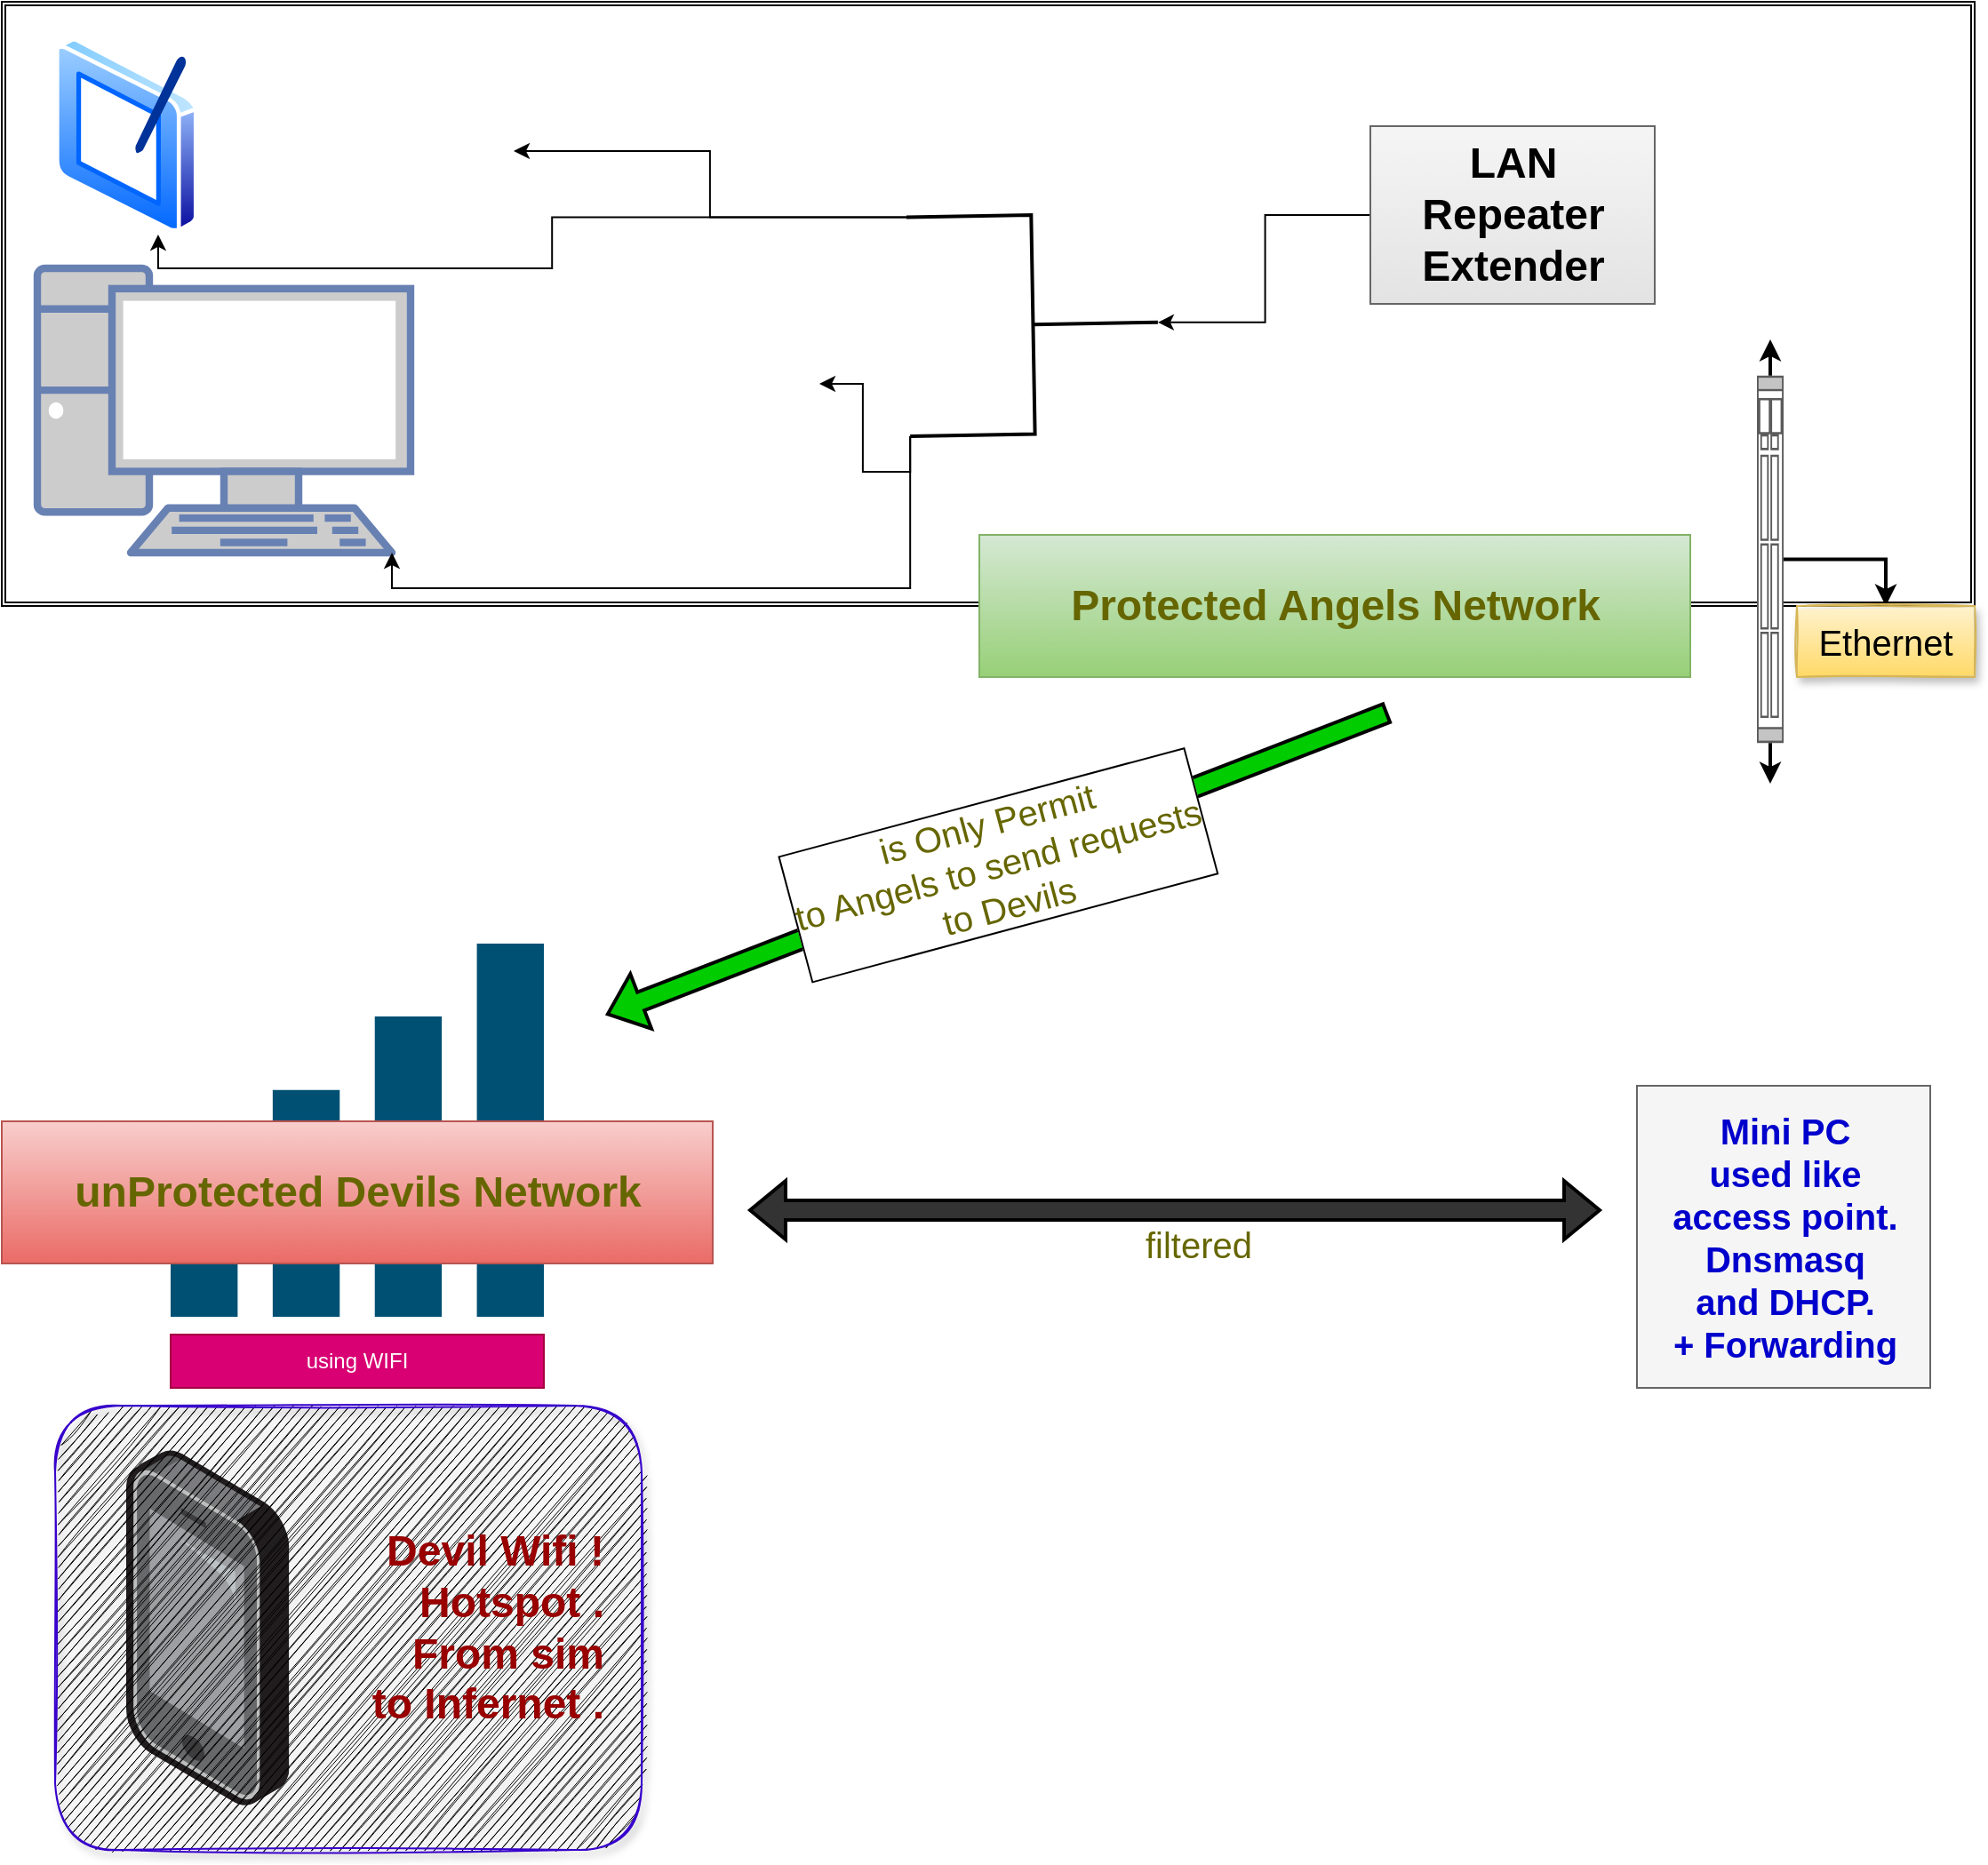 <mxfile version="15.8.6" type="device"><diagram id="Szz5_gPPQ2GqdJK-evRI" name="Page-1"><mxGraphModel dx="2272" dy="664" grid="1" gridSize="10" guides="1" tooltips="1" connect="1" arrows="1" fold="1" page="1" pageScale="1" pageWidth="850" pageHeight="1100" math="0" shadow="0"><root><mxCell id="0"/><mxCell id="1" parent="0"/><mxCell id="tJg0-VfT8F7e0HjMfldY-2" value="" style="points=[];aspect=fixed;html=1;align=center;shadow=0;dashed=0;image;image=img/lib/allied_telesis/computer_and_terminals/Smartphone.svg;" vertex="1" parent="1"><mxGeometry x="-200" y="815" width="91.67" height="200" as="geometry"/></mxCell><mxCell id="tJg0-VfT8F7e0HjMfldY-9" value="&lt;div style=&quot;font-size: 20px;&quot;&gt;&lt;font style=&quot;font-size: 20px;&quot; color=&quot;#0000CC&quot;&gt;Mini PC&lt;/font&gt;&lt;/div&gt;&lt;div style=&quot;font-size: 20px;&quot;&gt;&lt;font style=&quot;font-size: 20px;&quot; color=&quot;#0000CC&quot;&gt;used like&lt;/font&gt;&lt;/div&gt;&lt;div style=&quot;font-size: 20px;&quot;&gt;&lt;font style=&quot;font-size: 20px;&quot; color=&quot;#0000CC&quot;&gt;access point.&lt;/font&gt;&lt;/div&gt;&lt;div style=&quot;font-size: 20px;&quot;&gt;&lt;font style=&quot;font-size: 20px;&quot; color=&quot;#0000CC&quot;&gt;Dnsmasq&lt;/font&gt;&lt;/div&gt;&lt;div style=&quot;font-size: 20px;&quot;&gt;&lt;font style=&quot;font-size: 20px;&quot; color=&quot;#0000CC&quot;&gt;and DHCP.&lt;/font&gt;&lt;/div&gt;&lt;div style=&quot;font-size: 20px;&quot;&gt;&lt;font style=&quot;font-size: 20px;&quot; color=&quot;#0000CC&quot;&gt;+ Forwarding&lt;br style=&quot;font-size: 20px;&quot;&gt;&lt;/font&gt;&lt;/div&gt;" style="text;strokeColor=#666666;fillColor=#f5f5f5;html=1;fontSize=20;fontStyle=1;verticalAlign=middle;align=center;fontColor=#333333;" vertex="1" parent="1"><mxGeometry x="650" y="610" width="165" height="170" as="geometry"/></mxCell><mxCell id="tJg0-VfT8F7e0HjMfldY-10" value="&lt;div align=&quot;right&quot;&gt;&lt;font color=&quot;#990000&quot;&gt;&amp;nbsp;&amp;nbsp; Devil Wifi ! &amp;nbsp;&amp;nbsp; &lt;br&gt;&lt;/font&gt;&lt;/div&gt;&lt;div align=&quot;right&quot;&gt;&lt;font color=&quot;#990000&quot;&gt;Hotspot .&amp;nbsp;&amp;nbsp;&amp;nbsp; &lt;br&gt;&lt;/font&gt;&lt;/div&gt;&lt;div align=&quot;right&quot;&gt;&lt;font color=&quot;#990000&quot;&gt;From sim&amp;nbsp;&amp;nbsp;&amp;nbsp; &lt;br&gt;&lt;/font&gt;&lt;/div&gt;&lt;div align=&quot;right&quot;&gt;&lt;font color=&quot;#990000&quot;&gt;to Infernet .&amp;nbsp;&amp;nbsp;&amp;nbsp; &lt;br&gt;&lt;/font&gt;&lt;/div&gt;" style="text;strokeColor=#3700CC;fillColor=#000000;html=1;fontSize=24;fontStyle=1;verticalAlign=middle;align=right;fontColor=#ffffff;rounded=1;shadow=1;glass=0;sketch=1;imageVerticalAlign=middle;" vertex="1" parent="1"><mxGeometry x="-240" y="790" width="330" height="250" as="geometry"/></mxCell><mxCell id="tJg0-VfT8F7e0HjMfldY-11" value="" style="shape=ext;double=1;rounded=0;whiteSpace=wrap;html=1;fontColor=#990000;fillColor=none;" vertex="1" parent="1"><mxGeometry x="-270" width="1110" height="340" as="geometry"/></mxCell><mxCell id="tJg0-VfT8F7e0HjMfldY-12" value="" style="aspect=fixed;perimeter=ellipsePerimeter;html=1;align=center;shadow=0;dashed=0;spacingTop=3;image;image=img/lib/active_directory/tablet_pc.svg;labelBackgroundColor=none;fontColor=#990000;fillColor=none;" vertex="1" parent="1"><mxGeometry x="-240" y="20" width="80.3" height="110" as="geometry"/></mxCell><mxCell id="tJg0-VfT8F7e0HjMfldY-13" value="" style="fontColor=#0066CC;verticalAlign=top;verticalLabelPosition=bottom;labelPosition=center;align=center;html=1;outlineConnect=0;fillColor=#CCCCCC;strokeColor=#6881B3;gradientColor=none;gradientDirection=north;strokeWidth=2;shape=mxgraph.networks.pc;labelBackgroundColor=none;" vertex="1" parent="1"><mxGeometry x="-250" y="150" width="210" height="160" as="geometry"/></mxCell><mxCell id="tJg0-VfT8F7e0HjMfldY-14" value="" style="shape=image;html=1;verticalAlign=top;verticalLabelPosition=bottom;labelBackgroundColor=#ffffff;imageAspect=0;aspect=fixed;image=https://cdn0.iconfinder.com/data/icons/luisance_pack/128/ordinateur_portable_eteint.png;fontColor=#990000;fillColor=none;" vertex="1" parent="1"><mxGeometry y="120" width="190" height="190" as="geometry"/></mxCell><mxCell id="tJg0-VfT8F7e0HjMfldY-15" value="" style="shape=image;html=1;verticalAlign=top;verticalLabelPosition=bottom;labelBackgroundColor=#ffffff;imageAspect=0;aspect=fixed;image=https://cdn3.iconfinder.com/data/icons/flatforlinux/128/9-Mac%20Mini%20CD.png;fontColor=#990000;fillColor=none;" vertex="1" parent="1"><mxGeometry x="-130" y="10" width="148" height="148" as="geometry"/></mxCell><mxCell id="tJg0-VfT8F7e0HjMfldY-17" value="&lt;font color=&quot;#666600&quot;&gt;Protected Angels Network&lt;/font&gt;" style="text;strokeColor=#82b366;fillColor=#d5e8d4;html=1;fontSize=24;fontStyle=1;verticalAlign=middle;align=center;labelBackgroundColor=none;gradientColor=#97d077;" vertex="1" parent="1"><mxGeometry x="280" y="300" width="400" height="80" as="geometry"/></mxCell><mxCell id="tJg0-VfT8F7e0HjMfldY-25" style="edgeStyle=orthogonalEdgeStyle;rounded=0;orthogonalLoop=1;jettySize=auto;html=1;exitX=1;exitY=0;exitDx=0;exitDy=0;exitPerimeter=0;fontColor=#666600;" edge="1" parent="1" source="tJg0-VfT8F7e0HjMfldY-18" target="tJg0-VfT8F7e0HjMfldY-14"><mxGeometry relative="1" as="geometry"/></mxCell><mxCell id="tJg0-VfT8F7e0HjMfldY-26" style="edgeStyle=orthogonalEdgeStyle;rounded=0;orthogonalLoop=1;jettySize=auto;html=1;exitX=1;exitY=1;exitDx=0;exitDy=0;exitPerimeter=0;fontColor=#666600;" edge="1" parent="1" source="tJg0-VfT8F7e0HjMfldY-18" target="tJg0-VfT8F7e0HjMfldY-15"><mxGeometry relative="1" as="geometry"/></mxCell><mxCell id="tJg0-VfT8F7e0HjMfldY-27" style="edgeStyle=orthogonalEdgeStyle;rounded=0;orthogonalLoop=1;jettySize=auto;html=1;exitX=1;exitY=1;exitDx=0;exitDy=0;exitPerimeter=0;entryX=0.722;entryY=1.009;entryDx=0;entryDy=0;entryPerimeter=0;fontColor=#666600;" edge="1" parent="1" source="tJg0-VfT8F7e0HjMfldY-18" target="tJg0-VfT8F7e0HjMfldY-12"><mxGeometry relative="1" as="geometry"/></mxCell><mxCell id="tJg0-VfT8F7e0HjMfldY-28" style="edgeStyle=orthogonalEdgeStyle;rounded=0;orthogonalLoop=1;jettySize=auto;html=1;exitX=1;exitY=0;exitDx=0;exitDy=0;exitPerimeter=0;entryX=0.95;entryY=1;entryDx=0;entryDy=0;entryPerimeter=0;fontColor=#666600;" edge="1" parent="1" source="tJg0-VfT8F7e0HjMfldY-18" target="tJg0-VfT8F7e0HjMfldY-13"><mxGeometry relative="1" as="geometry"/></mxCell><mxCell id="tJg0-VfT8F7e0HjMfldY-18" value="" style="strokeWidth=2;html=1;shape=mxgraph.flowchart.annotation_2;align=left;labelPosition=right;pointerEvents=1;labelBackgroundColor=none;fontColor=#666600;fillColor=default;rotation=-181;" vertex="1" parent="1"><mxGeometry x="240" y="120" width="140.46" height="123.25" as="geometry"/></mxCell><mxCell id="tJg0-VfT8F7e0HjMfldY-42" style="edgeStyle=orthogonalEdgeStyle;rounded=0;orthogonalLoop=1;jettySize=auto;html=1;exitX=0.5;exitY=0;exitDx=0;exitDy=0;fontColor=#666600;startArrow=classic;startFill=1;jumpSize=6;strokeWidth=2;" edge="1" parent="1" source="tJg0-VfT8F7e0HjMfldY-29" target="tJg0-VfT8F7e0HjMfldY-30"><mxGeometry relative="1" as="geometry"/></mxCell><mxCell id="tJg0-VfT8F7e0HjMfldY-29" value="" style="shape=image;verticalLabelPosition=bottom;labelBackgroundColor=#ffffff;verticalAlign=top;aspect=fixed;imageAspect=0;image=https://www.tuxboard.com/photos/2019/12/mini_PC_Beelink_T4-174x160.png;" vertex="1" parent="1"><mxGeometry x="638" y="440" width="174" height="160" as="geometry"/></mxCell><mxCell id="tJg0-VfT8F7e0HjMfldY-30" value="" style="shape=image;verticalLabelPosition=bottom;labelBackgroundColor=#ffffff;verticalAlign=top;aspect=fixed;imageAspect=0;image=https://cdn.vergleich.org/img/comparison-tables/avm-fritzwlan-repeater-3000-150x150.jpg;" vertex="1" parent="1"><mxGeometry x="650" y="40" width="150" height="150" as="geometry"/></mxCell><mxCell id="tJg0-VfT8F7e0HjMfldY-37" value="" style="points=[[0,0.58,0],[0.09,0.58,0],[0.36,0.39,0],[0.64,0.195,0],[0.91,0,0],[1,0,0],[1,0.25,0],[1,0.5,0],[1,0.75,0],[1,1,0],[0,1,0],[0.09,1,0],[0.36,1,0],[0.64,1,0],[0.91,1,0],[0,0.79,0]];verticalLabelPosition=bottom;sketch=0;html=1;verticalAlign=top;aspect=fixed;align=center;pointerEvents=1;shape=mxgraph.cisco19.wifi_indicator;fillColor=#005073;strokeColor=none;labelBackgroundColor=none;fontColor=#666600;" vertex="1" parent="1"><mxGeometry x="-175" y="530" width="210" height="210" as="geometry"/></mxCell><mxCell id="tJg0-VfT8F7e0HjMfldY-38" value="&lt;font color=&quot;#666600&quot;&gt;unProtected Devils Network&lt;/font&gt;" style="text;strokeColor=#b85450;fillColor=#f8cecc;html=1;fontSize=24;fontStyle=1;verticalAlign=middle;align=center;labelBackgroundColor=none;gradientColor=#ea6b66;" vertex="1" parent="1"><mxGeometry x="-270" y="630" width="400" height="80" as="geometry"/></mxCell><mxCell id="tJg0-VfT8F7e0HjMfldY-40" style="edgeStyle=orthogonalEdgeStyle;rounded=0;orthogonalLoop=1;jettySize=auto;html=1;entryX=0;entryY=0.5;entryDx=0;entryDy=0;entryPerimeter=0;fontColor=#666600;" edge="1" parent="1" source="tJg0-VfT8F7e0HjMfldY-39" target="tJg0-VfT8F7e0HjMfldY-18"><mxGeometry relative="1" as="geometry"/></mxCell><mxCell id="tJg0-VfT8F7e0HjMfldY-39" value="&lt;div&gt;LAN&lt;br&gt;&lt;/div&gt;&lt;div&gt;Repeater&lt;/div&gt;&lt;div&gt;Extender&lt;br&gt;&lt;/div&gt;" style="text;strokeColor=#666666;fillColor=#f5f5f5;html=1;fontSize=24;fontStyle=1;verticalAlign=middle;align=center;gradientColor=#E3E3E3;" vertex="1" parent="1"><mxGeometry x="500" y="70" width="160" height="100" as="geometry"/></mxCell><mxCell id="tJg0-VfT8F7e0HjMfldY-44" style="edgeStyle=orthogonalEdgeStyle;rounded=0;jumpSize=6;orthogonalLoop=1;jettySize=auto;html=1;fontSize=20;fontColor=#666600;startArrow=none;startFill=0;strokeWidth=2;entryX=0.5;entryY=0;entryDx=0;entryDy=0;" edge="1" parent="1" source="tJg0-VfT8F7e0HjMfldY-41" target="tJg0-VfT8F7e0HjMfldY-45"><mxGeometry relative="1" as="geometry"><mxPoint x="780" y="400" as="targetPoint"/></mxGeometry></mxCell><mxCell id="tJg0-VfT8F7e0HjMfldY-41" value="" style="shape=mxgraph.rack.cisco.cisco_catalyst_4948_10_gigabit_ethernet_switch;html=1;labelPosition=right;align=left;spacingLeft=15;dashed=0;shadow=0;fillColor=#ffffff;labelBackgroundColor=none;fontColor=#666600;rotation=-90;" vertex="1" parent="1"><mxGeometry x="621.63" y="306.2" width="206.75" height="15" as="geometry"/></mxCell><mxCell id="tJg0-VfT8F7e0HjMfldY-43" value="using WIFI" style="text;html=1;strokeColor=#A50040;fillColor=#d80073;align=center;verticalAlign=middle;whiteSpace=wrap;rounded=0;labelBackgroundColor=none;fontColor=#ffffff;" vertex="1" parent="1"><mxGeometry x="-175" y="750" width="210" height="30" as="geometry"/></mxCell><mxCell id="tJg0-VfT8F7e0HjMfldY-45" value="Ethernet" style="text;html=1;strokeColor=#d6b656;fillColor=#fff2cc;align=center;verticalAlign=middle;whiteSpace=wrap;rounded=0;shadow=1;glass=0;labelBackgroundColor=none;sketch=1;fontSize=20;gradientColor=#ffd966;" vertex="1" parent="1"><mxGeometry x="740" y="340" width="100" height="40" as="geometry"/></mxCell><mxCell id="tJg0-VfT8F7e0HjMfldY-46" value="" style="shape=flexArrow;endArrow=classic;html=1;rounded=0;fontSize=20;fontColor=#666600;strokeWidth=2;jumpSize=6;fillColor=#00CC00;" edge="1" parent="1"><mxGeometry width="50" height="50" relative="1" as="geometry"><mxPoint x="510" y="400" as="sourcePoint"/><mxPoint x="70" y="570" as="targetPoint"/></mxGeometry></mxCell><mxCell id="tJg0-VfT8F7e0HjMfldY-50" value="&lt;div&gt;is Only Permit&lt;/div&gt;&lt;div&gt;to Angels to send requests&lt;/div&gt;&lt;div&gt;to Devils&lt;br&gt;&lt;/div&gt;" style="edgeLabel;html=1;align=center;verticalAlign=middle;resizable=0;points=[];fontSize=20;fontColor=#666600;labelBackgroundColor=default;labelBorderColor=default;spacing=2;spacingTop=0;labelPosition=center;verticalLabelPosition=middle;rotation=-15;" vertex="1" connectable="0" parent="tJg0-VfT8F7e0HjMfldY-46"><mxGeometry relative="1" as="geometry"><mxPoint as="offset"/></mxGeometry></mxCell><mxCell id="tJg0-VfT8F7e0HjMfldY-49" value="" style="shape=flexArrow;endArrow=classic;startArrow=classic;html=1;rounded=0;fontSize=20;fontColor=#666600;strokeWidth=2;jumpSize=6;fillColor=#333333;" edge="1" parent="1"><mxGeometry width="100" height="100" relative="1" as="geometry"><mxPoint x="150" y="680" as="sourcePoint"/><mxPoint x="630" y="680" as="targetPoint"/></mxGeometry></mxCell><mxCell id="tJg0-VfT8F7e0HjMfldY-51" value="filtered" style="edgeLabel;html=1;align=center;verticalAlign=top;resizable=0;points=[];fontSize=20;fontColor=#666600;labelPosition=center;verticalLabelPosition=bottom;" vertex="1" connectable="0" parent="tJg0-VfT8F7e0HjMfldY-49"><mxGeometry x="0.054" y="-1" relative="1" as="geometry"><mxPoint as="offset"/></mxGeometry></mxCell></root></mxGraphModel></diagram></mxfile>